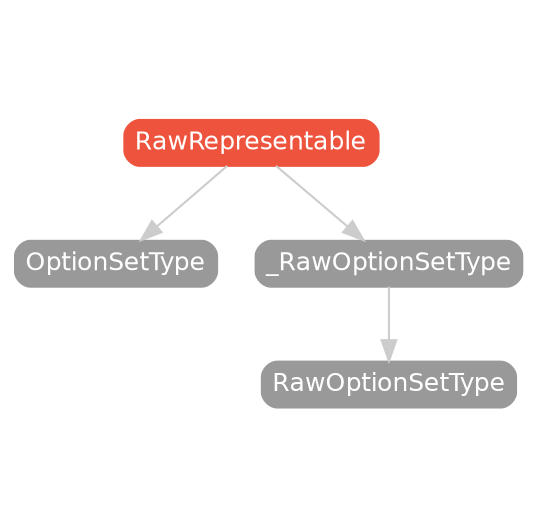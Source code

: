 strict digraph "RawRepresentable - Type Hierarchy - SwiftDoc.org" {
    pad="0.1,0.8"
    node [shape=box, style="filled,rounded", color="#999999", fillcolor="#999999", fontcolor=white, fontname=Helvetica, fontnames="Helvetica,sansserif", fontsize=12, margin="0.07,0.05", height="0.3"]
    edge [color="#cccccc"]
    "OptionSetType" [URL="/protocol/OptionSetType/"]
    "RawOptionSetType" [URL="/protocol/RawOptionSetType/"]
    "RawRepresentable" [URL="/protocol/RawRepresentable/", style="filled,rounded", fillcolor="#ee543d", color="#ee543d"]
    "_RawOptionSetType" [URL="/protocol/_RawOptionSetType/"]    "RawRepresentable" -> "OptionSetType"
    "RawRepresentable" -> "_RawOptionSetType"
    "_RawOptionSetType" -> "RawOptionSetType"
    subgraph Types {
        rank = max; 
    }
}